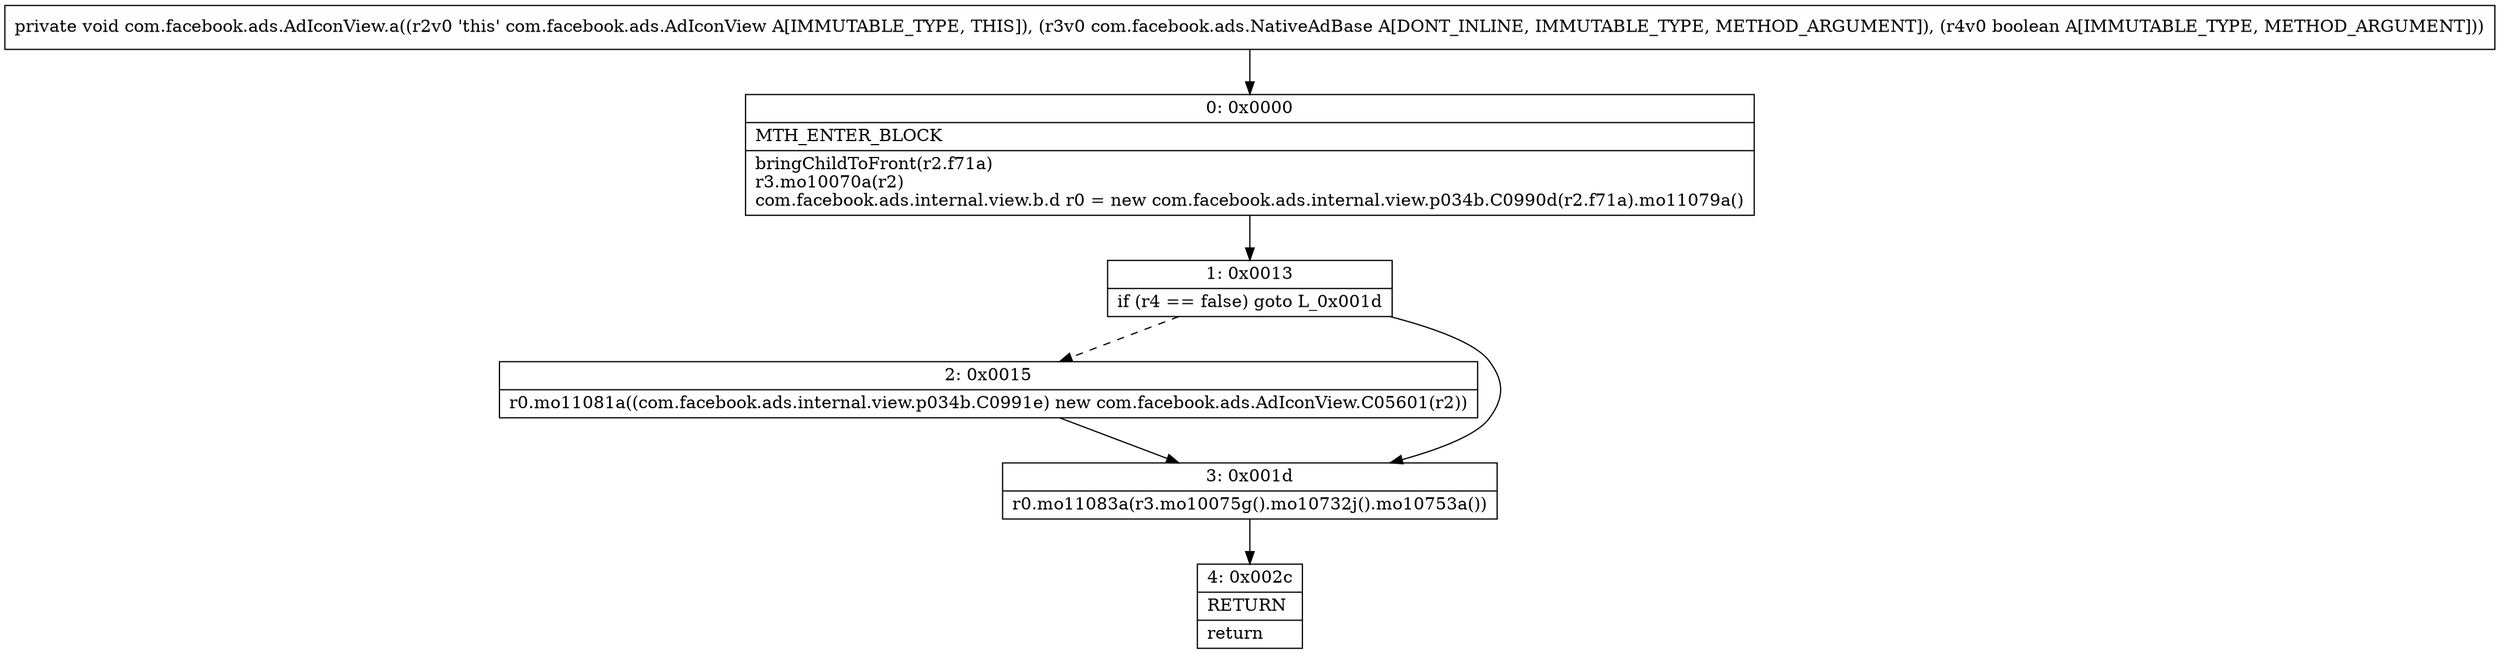 digraph "CFG forcom.facebook.ads.AdIconView.a(Lcom\/facebook\/ads\/NativeAdBase;Z)V" {
Node_0 [shape=record,label="{0\:\ 0x0000|MTH_ENTER_BLOCK\l|bringChildToFront(r2.f71a)\lr3.mo10070a(r2)\lcom.facebook.ads.internal.view.b.d r0 = new com.facebook.ads.internal.view.p034b.C0990d(r2.f71a).mo11079a()\l}"];
Node_1 [shape=record,label="{1\:\ 0x0013|if (r4 == false) goto L_0x001d\l}"];
Node_2 [shape=record,label="{2\:\ 0x0015|r0.mo11081a((com.facebook.ads.internal.view.p034b.C0991e) new com.facebook.ads.AdIconView.C05601(r2))\l}"];
Node_3 [shape=record,label="{3\:\ 0x001d|r0.mo11083a(r3.mo10075g().mo10732j().mo10753a())\l}"];
Node_4 [shape=record,label="{4\:\ 0x002c|RETURN\l|return\l}"];
MethodNode[shape=record,label="{private void com.facebook.ads.AdIconView.a((r2v0 'this' com.facebook.ads.AdIconView A[IMMUTABLE_TYPE, THIS]), (r3v0 com.facebook.ads.NativeAdBase A[DONT_INLINE, IMMUTABLE_TYPE, METHOD_ARGUMENT]), (r4v0 boolean A[IMMUTABLE_TYPE, METHOD_ARGUMENT])) }"];
MethodNode -> Node_0;
Node_0 -> Node_1;
Node_1 -> Node_2[style=dashed];
Node_1 -> Node_3;
Node_2 -> Node_3;
Node_3 -> Node_4;
}

